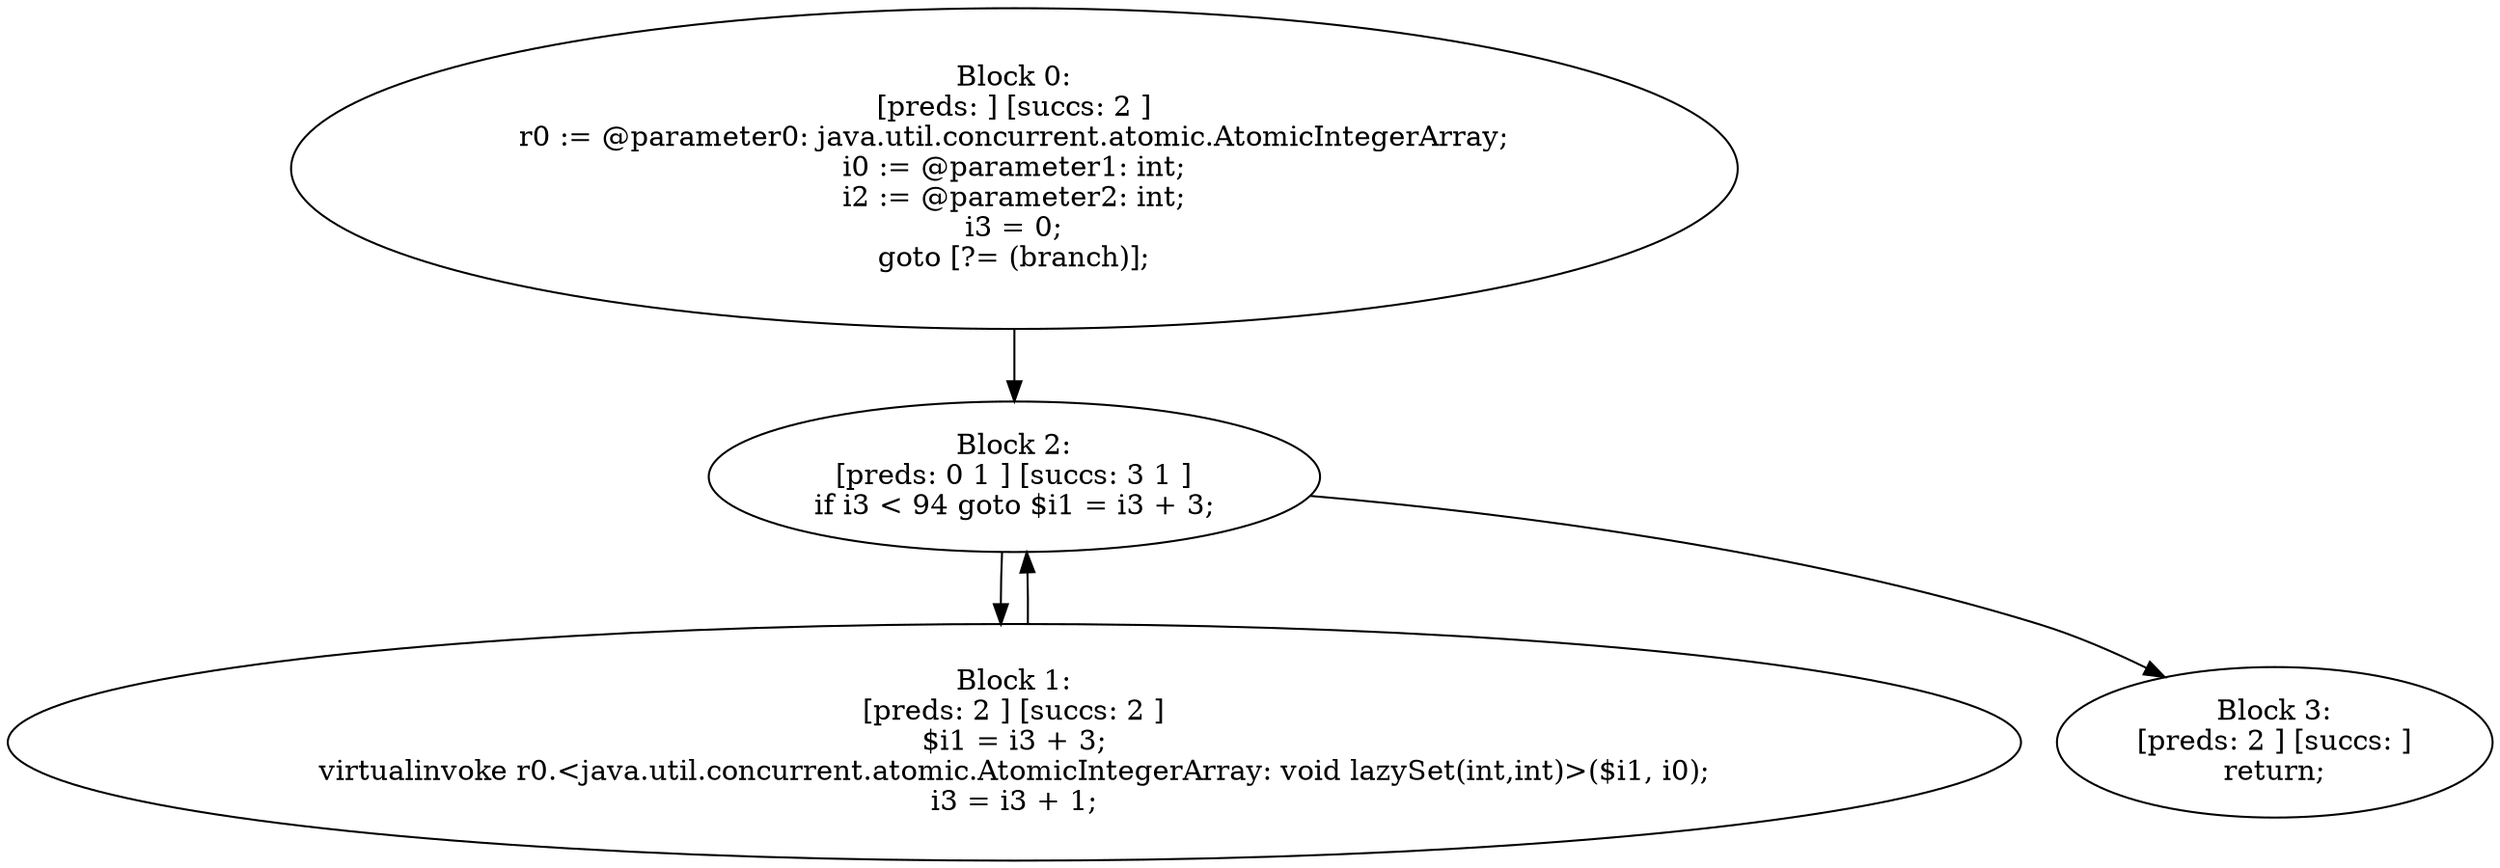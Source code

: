 digraph "unitGraph" {
    "Block 0:
[preds: ] [succs: 2 ]
r0 := @parameter0: java.util.concurrent.atomic.AtomicIntegerArray;
i0 := @parameter1: int;
i2 := @parameter2: int;
i3 = 0;
goto [?= (branch)];
"
    "Block 1:
[preds: 2 ] [succs: 2 ]
$i1 = i3 + 3;
virtualinvoke r0.<java.util.concurrent.atomic.AtomicIntegerArray: void lazySet(int,int)>($i1, i0);
i3 = i3 + 1;
"
    "Block 2:
[preds: 0 1 ] [succs: 3 1 ]
if i3 < 94 goto $i1 = i3 + 3;
"
    "Block 3:
[preds: 2 ] [succs: ]
return;
"
    "Block 0:
[preds: ] [succs: 2 ]
r0 := @parameter0: java.util.concurrent.atomic.AtomicIntegerArray;
i0 := @parameter1: int;
i2 := @parameter2: int;
i3 = 0;
goto [?= (branch)];
"->"Block 2:
[preds: 0 1 ] [succs: 3 1 ]
if i3 < 94 goto $i1 = i3 + 3;
";
    "Block 1:
[preds: 2 ] [succs: 2 ]
$i1 = i3 + 3;
virtualinvoke r0.<java.util.concurrent.atomic.AtomicIntegerArray: void lazySet(int,int)>($i1, i0);
i3 = i3 + 1;
"->"Block 2:
[preds: 0 1 ] [succs: 3 1 ]
if i3 < 94 goto $i1 = i3 + 3;
";
    "Block 2:
[preds: 0 1 ] [succs: 3 1 ]
if i3 < 94 goto $i1 = i3 + 3;
"->"Block 3:
[preds: 2 ] [succs: ]
return;
";
    "Block 2:
[preds: 0 1 ] [succs: 3 1 ]
if i3 < 94 goto $i1 = i3 + 3;
"->"Block 1:
[preds: 2 ] [succs: 2 ]
$i1 = i3 + 3;
virtualinvoke r0.<java.util.concurrent.atomic.AtomicIntegerArray: void lazySet(int,int)>($i1, i0);
i3 = i3 + 1;
";
}
